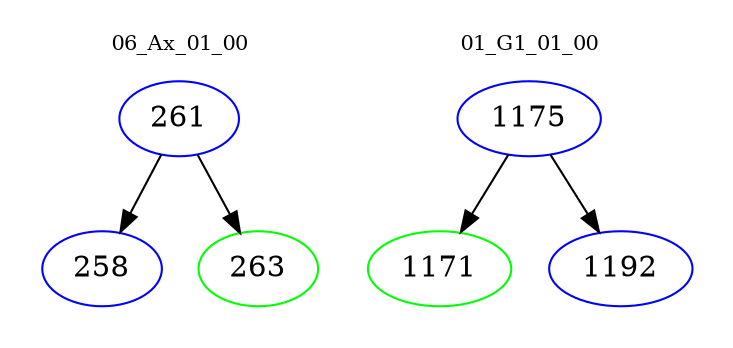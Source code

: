 digraph{
subgraph cluster_0 {
color = white
label = "06_Ax_01_00";
fontsize=10;
T0_261 [label="261", color="blue"]
T0_261 -> T0_258 [color="black"]
T0_258 [label="258", color="blue"]
T0_261 -> T0_263 [color="black"]
T0_263 [label="263", color="green"]
}
subgraph cluster_1 {
color = white
label = "01_G1_01_00";
fontsize=10;
T1_1175 [label="1175", color="blue"]
T1_1175 -> T1_1171 [color="black"]
T1_1171 [label="1171", color="green"]
T1_1175 -> T1_1192 [color="black"]
T1_1192 [label="1192", color="blue"]
}
}
